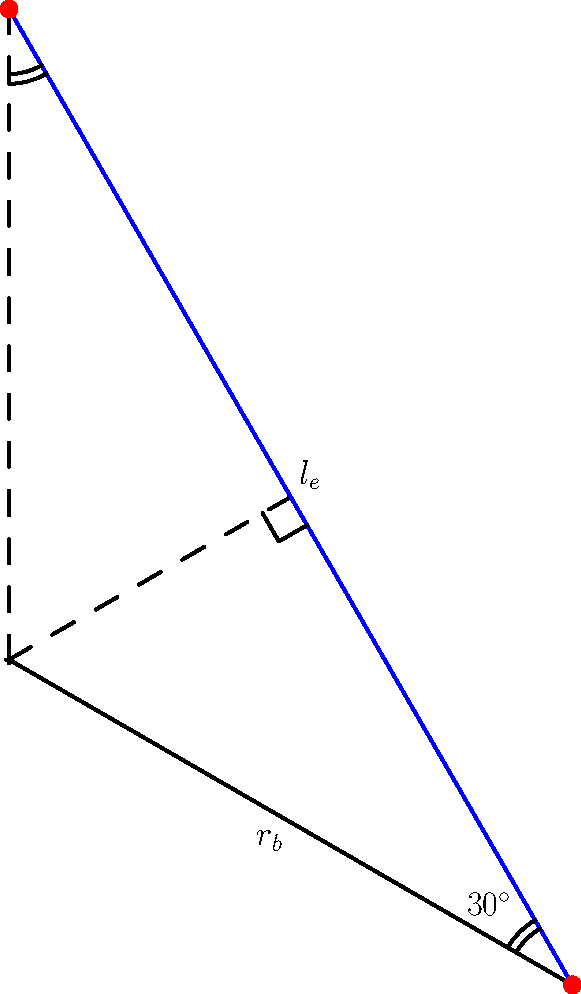 size(500);
int rad = 200;

defaultpen(1.5 + fontsize(18));

pair origin = (0,0);

pair p1 = (0, rad);
pair p2 = (rad * Sin(120), rad * Cos(120));
pair p1p2mid = (p1 + p2)/2;

pair angleLabelPosition = (rad * Sin(60) / 5, rad * Cos(60) / 5);

draw((-1,0)--(1,0));
draw((0,-1)--(0,1));

draw(origin -- p1,dashed);
draw(origin -- p2,solid);
draw(origin -- p1p2mid, dashed);

draw(p1--p2,blue);
void angleMarker(pair around, real diam, pair dir1, pair dir2, int cnt=1, real sep=3) {
  for(int i = 0; i < cnt; ++i) {
    draw(arc(around, around + unit(dir1 - around) * (diam + i * sep), around + unit(dir2 - around) * (diam + i * sep)));
  }
}

void rightAngleMarker(pair around, real size, pair dir1, pair dir2) {
  pair top =  around + unit(dir1 - around) * size;
  pair sideBottom = around + unit(dir2 - around) * size;
  pair sideTop = top + unit(dir2 - around) * size;

  draw(top -- sideTop);
  draw(sideTop -- sideBottom);
}

angleMarker(p1, 20, origin, p2,2);
angleMarker(p2, 20, p1, origin, 2);


rightAngleMarker(p1p2mid,10,origin,p2);

label("$l_e$", p1--p2,NE);
label("$r_b$", p2--origin, SW);
label("$30^\circ$",p2 + unit((p1-p2) + (origin-p2)) / 2 * 50,NW);
pen p = currentpen + red;

dot(p1,p);
dot(p2,p);

shipout(bbox(white, Fill));

